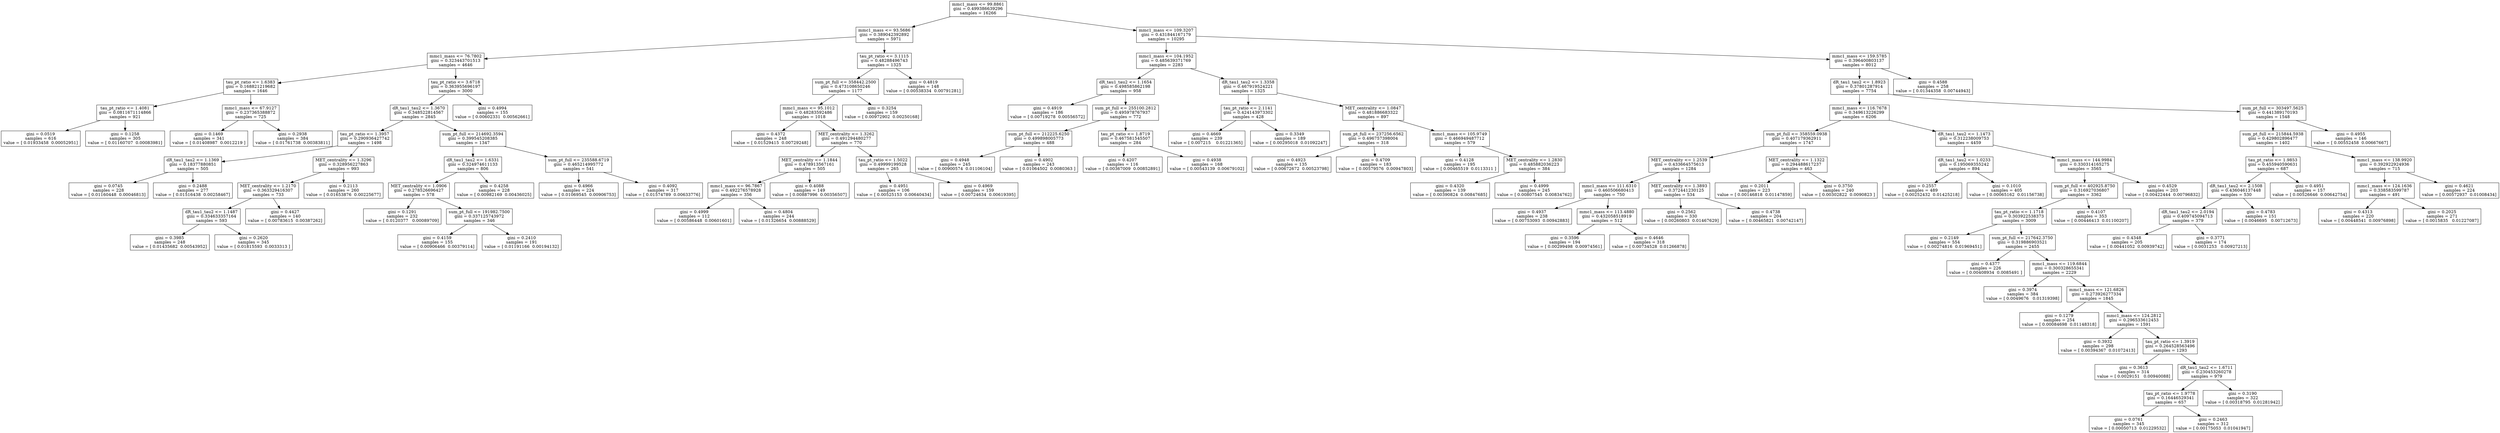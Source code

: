 digraph Tree {
0 [label="mmc1_mass <= 99.8861\ngini = 0.499386639296\nsamples = 16266", shape="box"] ;
1 [label="mmc1_mass <= 93.5686\ngini = 0.389042392892\nsamples = 5971", shape="box"] ;
0 -> 1 ;
2 [label="mmc1_mass <= 76.7802\ngini = 0.323443701513\nsamples = 4646", shape="box"] ;
1 -> 2 ;
3 [label="tau_pt_ratio <= 1.6383\ngini = 0.168821219682\nsamples = 1646", shape="box"] ;
2 -> 3 ;
4 [label="tau_pt_ratio <= 1.4081\ngini = 0.0811671114866\nsamples = 921", shape="box"] ;
3 -> 4 ;
5 [label="gini = 0.0519\nsamples = 616\nvalue = [ 0.01933458  0.00052951]", shape="box"] ;
4 -> 5 ;
6 [label="gini = 0.1258\nsamples = 305\nvalue = [ 0.01160707  0.00083981]", shape="box"] ;
4 -> 6 ;
7 [label="mmc1_mass <= 67.9127\ngini = 0.237365388872\nsamples = 725", shape="box"] ;
3 -> 7 ;
8 [label="gini = 0.1469\nsamples = 341\nvalue = [ 0.01408987  0.0012219 ]", shape="box"] ;
7 -> 8 ;
9 [label="gini = 0.2938\nsamples = 384\nvalue = [ 0.01761738  0.00383811]", shape="box"] ;
7 -> 9 ;
10 [label="tau_pt_ratio <= 3.6718\ngini = 0.363955696197\nsamples = 3000", shape="box"] ;
2 -> 10 ;
11 [label="dR_tau1_tau2 <= 1.3670\ngini = 0.348522814567\nsamples = 2845", shape="box"] ;
10 -> 11 ;
12 [label="tau_pt_ratio <= 1.3957\ngini = 0.290936427742\nsamples = 1498", shape="box"] ;
11 -> 12 ;
13 [label="dR_tau1_tau2 <= 1.1369\ngini = 0.18377880851\nsamples = 505", shape="box"] ;
12 -> 13 ;
14 [label="gini = 0.0745\nsamples = 228\nvalue = [ 0.01160448  0.00046813]", shape="box"] ;
13 -> 14 ;
15 [label="gini = 0.2488\nsamples = 277\nvalue = [ 0.01516438  0.00258467]", shape="box"] ;
13 -> 15 ;
16 [label="MET_centrality <= 1.3296\ngini = 0.328956227863\nsamples = 993", shape="box"] ;
12 -> 16 ;
17 [label="MET_centrality <= 1.2170\ngini = 0.363329416307\nsamples = 733", shape="box"] ;
16 -> 17 ;
18 [label="dR_tau1_tau2 <= 1.1487\ngini = 0.334633357164\nsamples = 593", shape="box"] ;
17 -> 18 ;
19 [label="gini = 0.3985\nsamples = 248\nvalue = [ 0.01435682  0.00543952]", shape="box"] ;
18 -> 19 ;
20 [label="gini = 0.2620\nsamples = 345\nvalue = [ 0.01815593  0.0033313 ]", shape="box"] ;
18 -> 20 ;
21 [label="gini = 0.4427\nsamples = 140\nvalue = [ 0.00783615  0.00387262]", shape="box"] ;
17 -> 21 ;
22 [label="gini = 0.2113\nsamples = 260\nvalue = [ 0.01653876  0.00225677]", shape="box"] ;
16 -> 22 ;
23 [label="sum_pt_full <= 214692.3594\ngini = 0.399545208385\nsamples = 1347", shape="box"] ;
11 -> 23 ;
24 [label="dR_tau1_tau2 <= 1.6331\ngini = 0.324974611133\nsamples = 806", shape="box"] ;
23 -> 24 ;
25 [label="MET_centrality <= 1.0906\ngini = 0.278526696427\nsamples = 578", shape="box"] ;
24 -> 25 ;
26 [label="gini = 0.1291\nsamples = 232\nvalue = [ 0.0120377   0.00089709]", shape="box"] ;
25 -> 26 ;
27 [label="sum_pt_full <= 191982.7500\ngini = 0.337125743972\nsamples = 346", shape="box"] ;
25 -> 27 ;
28 [label="gini = 0.4159\nsamples = 155\nvalue = [ 0.00906466  0.00379114]", shape="box"] ;
27 -> 28 ;
29 [label="gini = 0.2410\nsamples = 191\nvalue = [ 0.01191166  0.00194132]", shape="box"] ;
27 -> 29 ;
30 [label="gini = 0.4258\nsamples = 228\nvalue = [ 0.00982169  0.00436025]", shape="box"] ;
24 -> 30 ;
31 [label="sum_pt_full <= 235588.6719\ngini = 0.465214995772\nsamples = 541", shape="box"] ;
23 -> 31 ;
32 [label="gini = 0.4966\nsamples = 224\nvalue = [ 0.01069545  0.00906753]", shape="box"] ;
31 -> 32 ;
33 [label="gini = 0.4092\nsamples = 317\nvalue = [ 0.01574789  0.00633776]", shape="box"] ;
31 -> 33 ;
34 [label="gini = 0.4994\nsamples = 155\nvalue = [ 0.00602331  0.00562661]", shape="box"] ;
10 -> 34 ;
35 [label="tau_pt_ratio <= 3.1115\ngini = 0.48288496743\nsamples = 1325", shape="box"] ;
1 -> 35 ;
36 [label="sum_pt_full <= 358442.2500\ngini = 0.473108650246\nsamples = 1177", shape="box"] ;
35 -> 36 ;
37 [label="mmc1_mass <= 95.1012\ngini = 0.48283592486\nsamples = 1018", shape="box"] ;
36 -> 37 ;
38 [label="gini = 0.4372\nsamples = 248\nvalue = [ 0.01529415  0.00729248]", shape="box"] ;
37 -> 38 ;
39 [label="MET_centrality <= 1.3262\ngini = 0.491294480277\nsamples = 770", shape="box"] ;
37 -> 39 ;
40 [label="MET_centrality <= 1.1844\ngini = 0.478913567161\nsamples = 505", shape="box"] ;
39 -> 40 ;
41 [label="mmc1_mass <= 96.7867\ngini = 0.492276578928\nsamples = 356", shape="box"] ;
40 -> 41 ;
42 [label="gini = 0.4999\nsamples = 112\nvalue = [ 0.00586448  0.00601601]", shape="box"] ;
41 -> 42 ;
43 [label="gini = 0.4804\nsamples = 244\nvalue = [ 0.01326654  0.00888529]", shape="box"] ;
41 -> 43 ;
44 [label="gini = 0.4088\nsamples = 149\nvalue = [ 0.00887996  0.00356507]", shape="box"] ;
40 -> 44 ;
45 [label="tau_pt_ratio <= 1.5022\ngini = 0.49999199528\nsamples = 265", shape="box"] ;
39 -> 45 ;
46 [label="gini = 0.4951\nsamples = 106\nvalue = [ 0.00525153  0.00640434]", shape="box"] ;
45 -> 46 ;
47 [label="gini = 0.4969\nsamples = 159\nvalue = [ 0.00724634  0.00619395]", shape="box"] ;
45 -> 47 ;
48 [label="gini = 0.3254\nsamples = 159\nvalue = [ 0.00972902  0.00250168]", shape="box"] ;
36 -> 48 ;
49 [label="gini = 0.4819\nsamples = 148\nvalue = [ 0.00538334  0.00791281]", shape="box"] ;
35 -> 49 ;
50 [label="mmc1_mass <= 109.3207\ngini = 0.431844167179\nsamples = 10295", shape="box"] ;
0 -> 50 ;
51 [label="mmc1_mass <= 104.1952\ngini = 0.485639371769\nsamples = 2283", shape="box"] ;
50 -> 51 ;
52 [label="dR_tau1_tau2 <= 1.1654\ngini = 0.498585862198\nsamples = 958", shape="box"] ;
51 -> 52 ;
53 [label="gini = 0.4919\nsamples = 186\nvalue = [ 0.00719278  0.00556572]", shape="box"] ;
52 -> 53 ;
54 [label="sum_pt_full <= 255100.2812\ngini = 0.495978767937\nsamples = 772", shape="box"] ;
52 -> 54 ;
55 [label="sum_pt_full <= 212225.6250\ngini = 0.499898005773\nsamples = 488", shape="box"] ;
54 -> 55 ;
56 [label="gini = 0.4948\nsamples = 245\nvalue = [ 0.00900574  0.01106104]", shape="box"] ;
55 -> 56 ;
57 [label="gini = 0.4902\nsamples = 243\nvalue = [ 0.01064502  0.0080363 ]", shape="box"] ;
55 -> 57 ;
58 [label="tau_pt_ratio <= 1.8719\ngini = 0.467581545507\nsamples = 284", shape="box"] ;
54 -> 58 ;
59 [label="gini = 0.4207\nsamples = 116\nvalue = [ 0.00367009  0.00852891]", shape="box"] ;
58 -> 59 ;
60 [label="gini = 0.4938\nsamples = 168\nvalue = [ 0.00543139  0.00679102]", shape="box"] ;
58 -> 60 ;
61 [label="dR_tau1_tau2 <= 1.3358\ngini = 0.467919524221\nsamples = 1325", shape="box"] ;
51 -> 61 ;
62 [label="tau_pt_ratio <= 2.1141\ngini = 0.424143973302\nsamples = 428", shape="box"] ;
61 -> 62 ;
63 [label="gini = 0.4669\nsamples = 239\nvalue = [ 0.007215    0.01221365]", shape="box"] ;
62 -> 63 ;
64 [label="gini = 0.3349\nsamples = 189\nvalue = [ 0.00295018  0.01092247]", shape="box"] ;
62 -> 64 ;
65 [label="MET_centrality <= 1.0847\ngini = 0.481886683322\nsamples = 897", shape="box"] ;
61 -> 65 ;
66 [label="sum_pt_full <= 237256.6562\ngini = 0.496757398004\nsamples = 318", shape="box"] ;
65 -> 66 ;
67 [label="gini = 0.4923\nsamples = 135\nvalue = [ 0.00672672  0.00523798]", shape="box"] ;
66 -> 67 ;
68 [label="gini = 0.4709\nsamples = 183\nvalue = [ 0.00579576  0.00947803]", shape="box"] ;
66 -> 68 ;
69 [label="mmc1_mass <= 105.9749\ngini = 0.466949487712\nsamples = 579", shape="box"] ;
65 -> 69 ;
70 [label="gini = 0.4128\nsamples = 195\nvalue = [ 0.00465519  0.0113311 ]", shape="box"] ;
69 -> 70 ;
71 [label="MET_centrality <= 1.2830\ngini = 0.485882036223\nsamples = 384", shape="box"] ;
69 -> 71 ;
72 [label="gini = 0.4320\nsamples = 139\nvalue = [ 0.00390824  0.00847685]", shape="box"] ;
71 -> 72 ;
73 [label="gini = 0.4999\nsamples = 245\nvalue = [ 0.00807545  0.00834762]", shape="box"] ;
71 -> 73 ;
74 [label="mmc1_mass <= 159.5785\ngini = 0.396400803137\nsamples = 8012", shape="box"] ;
50 -> 74 ;
75 [label="dR_tau1_tau2 <= 1.8923\ngini = 0.37801287914\nsamples = 7754", shape="box"] ;
74 -> 75 ;
76 [label="mmc1_mass <= 116.7678\ngini = 0.349613226299\nsamples = 6206", shape="box"] ;
75 -> 76 ;
77 [label="sum_pt_full <= 358559.0938\ngini = 0.407179362911\nsamples = 1747", shape="box"] ;
76 -> 77 ;
78 [label="MET_centrality <= 1.2539\ngini = 0.433664575613\nsamples = 1284", shape="box"] ;
77 -> 78 ;
79 [label="mmc1_mass <= 111.6310\ngini = 0.460506680413\nsamples = 750", shape="box"] ;
78 -> 79 ;
80 [label="gini = 0.4937\nsamples = 238\nvalue = [ 0.00753093  0.00942883]", shape="box"] ;
79 -> 80 ;
81 [label="mmc1_mass <= 113.4880\ngini = 0.432058518919\nsamples = 512", shape="box"] ;
79 -> 81 ;
82 [label="gini = 0.3596\nsamples = 194\nvalue = [ 0.00299498  0.00974561]", shape="box"] ;
81 -> 82 ;
83 [label="gini = 0.4646\nsamples = 318\nvalue = [ 0.00734528  0.01266878]", shape="box"] ;
81 -> 83 ;
84 [label="MET_centrality <= 1.3893\ngini = 0.372441230125\nsamples = 534", shape="box"] ;
78 -> 84 ;
85 [label="gini = 0.2562\nsamples = 330\nvalue = [ 0.00260803  0.01467629]", shape="box"] ;
84 -> 85 ;
86 [label="gini = 0.4738\nsamples = 204\nvalue = [ 0.00465821  0.00742147]", shape="box"] ;
84 -> 86 ;
87 [label="MET_centrality <= 1.1322\ngini = 0.294488617237\nsamples = 463", shape="box"] ;
77 -> 87 ;
88 [label="gini = 0.2011\nsamples = 223\nvalue = [ 0.00146818  0.01147859]", shape="box"] ;
87 -> 88 ;
89 [label="gini = 0.3750\nsamples = 240\nvalue = [ 0.00302822  0.0090823 ]", shape="box"] ;
87 -> 89 ;
90 [label="dR_tau1_tau2 <= 1.1473\ngini = 0.312238009753\nsamples = 4459", shape="box"] ;
76 -> 90 ;
91 [label="dR_tau1_tau2 <= 1.0233\ngini = 0.195069355242\nsamples = 894", shape="box"] ;
90 -> 91 ;
92 [label="gini = 0.2557\nsamples = 489\nvalue = [ 0.00252432  0.01425218]", shape="box"] ;
91 -> 92 ;
93 [label="gini = 0.1010\nsamples = 405\nvalue = [ 0.00065162  0.01156738]", shape="box"] ;
91 -> 93 ;
94 [label="mmc1_mass <= 144.9984\ngini = 0.330314165275\nsamples = 3565", shape="box"] ;
90 -> 94 ;
95 [label="sum_pt_full <= 402925.8750\ngini = 0.316927036807\nsamples = 3362", shape="box"] ;
94 -> 95 ;
96 [label="tau_pt_ratio <= 1.1718\ngini = 0.303922538373\nsamples = 3009", shape="box"] ;
95 -> 96 ;
97 [label="gini = 0.2149\nsamples = 554\nvalue = [ 0.00274816  0.01969451]", shape="box"] ;
96 -> 97 ;
98 [label="sum_pt_full <= 217642.3750\ngini = 0.319886903521\nsamples = 2455", shape="box"] ;
96 -> 98 ;
99 [label="gini = 0.4377\nsamples = 226\nvalue = [ 0.00408934  0.0085491 ]", shape="box"] ;
98 -> 99 ;
100 [label="mmc1_mass <= 119.6844\ngini = 0.300328655341\nsamples = 2229", shape="box"] ;
98 -> 100 ;
101 [label="gini = 0.3974\nsamples = 384\nvalue = [ 0.0049676   0.01319398]", shape="box"] ;
100 -> 101 ;
102 [label="mmc1_mass <= 121.6826\ngini = 0.273926277334\nsamples = 1845", shape="box"] ;
100 -> 102 ;
103 [label="gini = 0.1279\nsamples = 254\nvalue = [ 0.00084698  0.01148318]", shape="box"] ;
102 -> 103 ;
104 [label="mmc1_mass <= 124.2812\ngini = 0.296533612453\nsamples = 1591", shape="box"] ;
102 -> 104 ;
105 [label="gini = 0.3932\nsamples = 298\nvalue = [ 0.00394367  0.01072413]", shape="box"] ;
104 -> 105 ;
106 [label="tau_pt_ratio <= 1.3919\ngini = 0.264528563496\nsamples = 1293", shape="box"] ;
104 -> 106 ;
107 [label="gini = 0.3613\nsamples = 314\nvalue = [ 0.0029151   0.00940088]", shape="box"] ;
106 -> 107 ;
108 [label="dR_tau1_tau2 <= 1.6711\ngini = 0.230453260278\nsamples = 979", shape="box"] ;
106 -> 108 ;
109 [label="tau_pt_ratio <= 1.9778\ngini = 0.16446529341\nsamples = 657", shape="box"] ;
108 -> 109 ;
110 [label="gini = 0.0761\nsamples = 345\nvalue = [ 0.00050713  0.01229532]", shape="box"] ;
109 -> 110 ;
111 [label="gini = 0.2463\nsamples = 312\nvalue = [ 0.00175053  0.01041947]", shape="box"] ;
109 -> 111 ;
112 [label="gini = 0.3190\nsamples = 322\nvalue = [ 0.00318795  0.01281942]", shape="box"] ;
108 -> 112 ;
113 [label="gini = 0.4107\nsamples = 353\nvalue = [ 0.00446413  0.01100207]", shape="box"] ;
95 -> 113 ;
114 [label="gini = 0.4529\nsamples = 203\nvalue = [ 0.00422444  0.00796832]", shape="box"] ;
94 -> 114 ;
115 [label="sum_pt_full <= 303497.5625\ngini = 0.441389170193\nsamples = 1548", shape="box"] ;
75 -> 115 ;
116 [label="sum_pt_full <= 215844.5938\ngini = 0.429802896477\nsamples = 1402", shape="box"] ;
115 -> 116 ;
117 [label="tau_pt_ratio <= 1.9853\ngini = 0.455940590631\nsamples = 687", shape="box"] ;
116 -> 117 ;
118 [label="dR_tau1_tau2 <= 2.1508\ngini = 0.436046137448\nsamples = 530", shape="box"] ;
117 -> 118 ;
119 [label="dR_tau1_tau2 <= 2.0194\ngini = 0.409745094713\nsamples = 379", shape="box"] ;
118 -> 119 ;
120 [label="gini = 0.4348\nsamples = 205\nvalue = [ 0.00441052  0.00939742]", shape="box"] ;
119 -> 120 ;
121 [label="gini = 0.3771\nsamples = 174\nvalue = [ 0.0031253   0.00927213]", shape="box"] ;
119 -> 121 ;
122 [label="gini = 0.4783\nsamples = 151\nvalue = [ 0.0046695   0.00712673]", shape="box"] ;
118 -> 122 ;
123 [label="gini = 0.4951\nsamples = 157\nvalue = [ 0.00526646  0.00642754]", shape="box"] ;
117 -> 123 ;
124 [label="mmc1_mass <= 138.9920\ngini = 0.392922924936\nsamples = 715", shape="box"] ;
116 -> 124 ;
125 [label="mmc1_mass <= 124.1636\ngini = 0.338583599787\nsamples = 491", shape="box"] ;
124 -> 125 ;
126 [label="gini = 0.4313\nsamples = 220\nvalue = [ 0.00448541  0.00976898]", shape="box"] ;
125 -> 126 ;
127 [label="gini = 0.2025\nsamples = 271\nvalue = [ 0.0015835   0.01227087]", shape="box"] ;
125 -> 127 ;
128 [label="gini = 0.4621\nsamples = 224\nvalue = [ 0.00572937  0.01008434]", shape="box"] ;
124 -> 128 ;
129 [label="gini = 0.4955\nsamples = 146\nvalue = [ 0.00552458  0.00667667]", shape="box"] ;
115 -> 129 ;
130 [label="gini = 0.4588\nsamples = 258\nvalue = [ 0.01344358  0.00744943]", shape="box"] ;
74 -> 130 ;
}